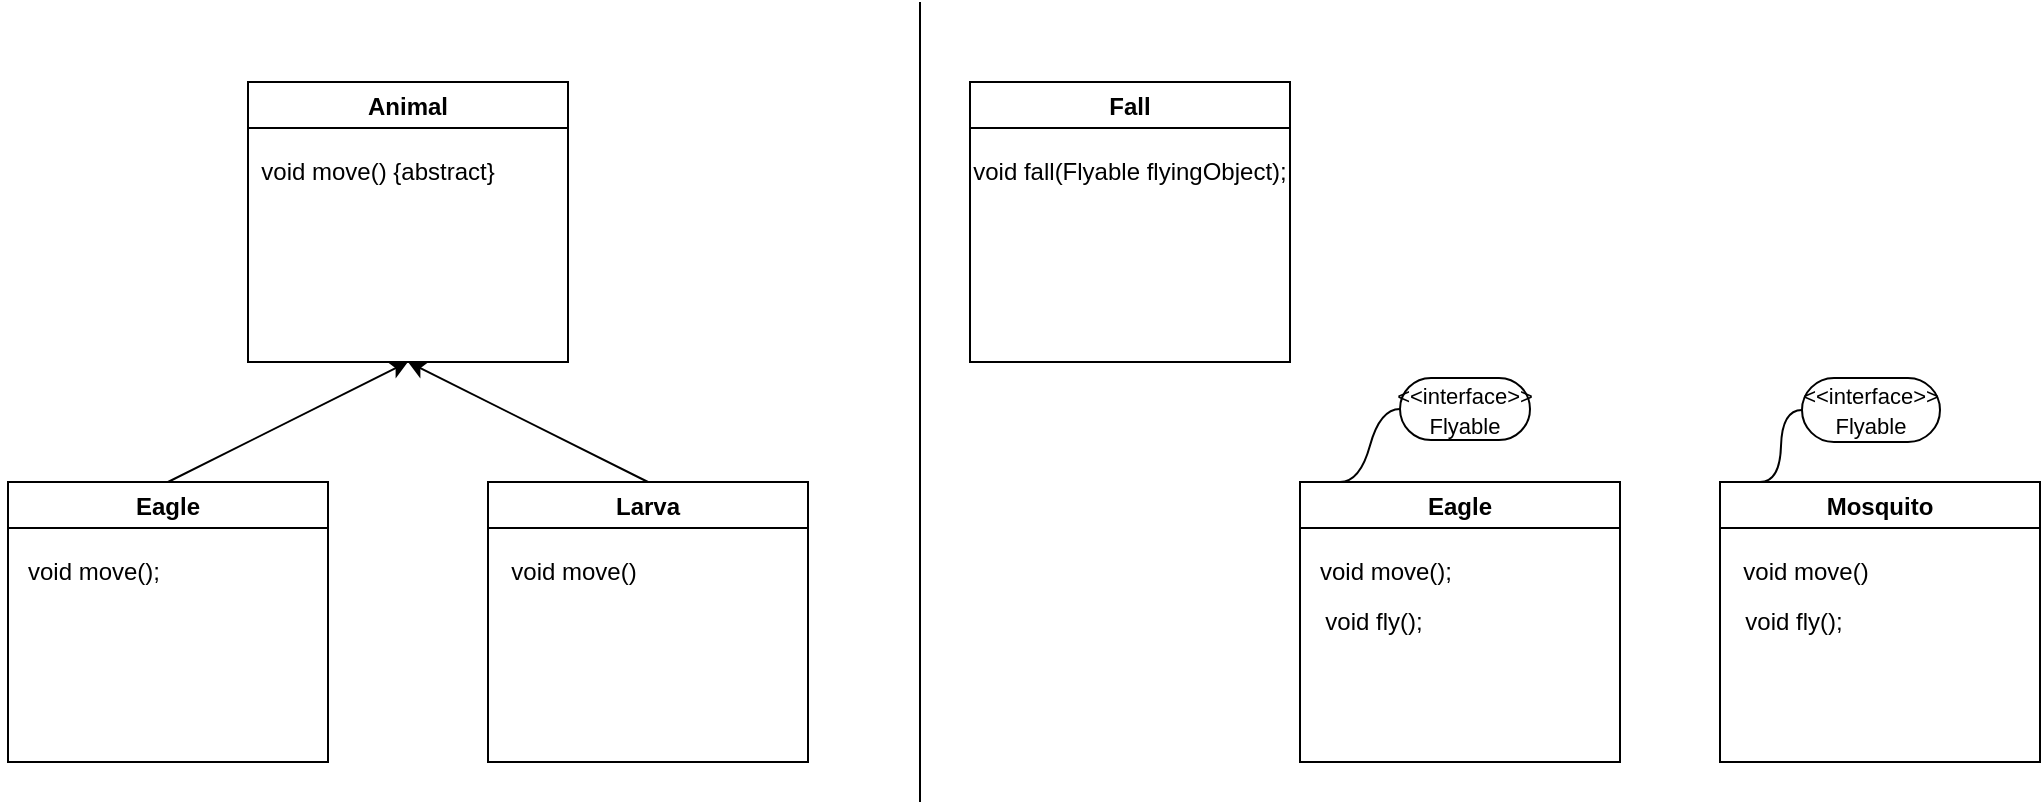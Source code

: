 <mxfile version="20.3.6" type="github">
  <diagram id="yzttvGL6DYm58Yo7VKV4" name="페이지-1">
    <mxGraphModel dx="868" dy="450" grid="1" gridSize="10" guides="1" tooltips="1" connect="1" arrows="1" fold="1" page="1" pageScale="1" pageWidth="1169" pageHeight="1654" math="0" shadow="0">
      <root>
        <mxCell id="0" />
        <mxCell id="1" parent="0" />
        <mxCell id="sEVOvVoNb_-aRAVPJVFR-3" value="Animal" style="swimlane;" vertex="1" parent="1">
          <mxGeometry x="224" y="80" width="160" height="140" as="geometry" />
        </mxCell>
        <mxCell id="sEVOvVoNb_-aRAVPJVFR-6" value="void move() {abstract}" style="text;html=1;strokeColor=none;fillColor=none;align=center;verticalAlign=middle;whiteSpace=wrap;rounded=0;" vertex="1" parent="sEVOvVoNb_-aRAVPJVFR-3">
          <mxGeometry y="30" width="130" height="30" as="geometry" />
        </mxCell>
        <mxCell id="sEVOvVoNb_-aRAVPJVFR-4" value="Larva" style="swimlane;" vertex="1" parent="1">
          <mxGeometry x="344" y="280" width="160" height="140" as="geometry" />
        </mxCell>
        <mxCell id="sEVOvVoNb_-aRAVPJVFR-11" value="void move()&lt;span style=&quot;color: rgba(0, 0, 0, 0); font-family: monospace; font-size: 0px; text-align: start;&quot;&gt;%3CmxGraphModel%3E%3Croot%3E%3CmxCell%20id%3D%220%22%2F%3E%3CmxCell%20id%3D%221%22%20parent%3D%220%22%2F%3E%3CmxCell%20id%3D%222%22%20value%3D%22%22%20style%3D%22endArrow%3Dclassic%3Bhtml%3D1%3Brounded%3D0%3BexitX%3D0.5%3BexitY%3D0%3BexitDx%3D0%3BexitDy%3D0%3B%22%20edge%3D%221%22%20parent%3D%221%22%3E%3CmxGeometry%20width%3D%2250%22%20height%3D%2250%22%20relative%3D%221%22%20as%3D%22geometry%22%3E%3CmxPoint%20x%3D%2280%22%20y%3D%22240%22%20as%3D%22sourcePoint%22%2F%3E%3CmxPoint%20x%3D%22200%22%20y%3D%22180%22%20as%3D%22targetPoint%22%2F%3E%3C%2FmxGeometry%3E%3C%2FmxCell%3E%3C%2Froot%3E%3C%2FmxGraphModel%3&lt;/span&gt;" style="text;html=1;strokeColor=none;fillColor=none;align=center;verticalAlign=middle;whiteSpace=wrap;rounded=0;" vertex="1" parent="sEVOvVoNb_-aRAVPJVFR-4">
          <mxGeometry x="-4" y="30" width="94" height="30" as="geometry" />
        </mxCell>
        <mxCell id="sEVOvVoNb_-aRAVPJVFR-5" value="Eagle" style="swimlane;" vertex="1" parent="1">
          <mxGeometry x="104" y="280" width="160" height="140" as="geometry" />
        </mxCell>
        <mxCell id="sEVOvVoNb_-aRAVPJVFR-10" value="void move();&lt;span style=&quot;color: rgba(0, 0, 0, 0); font-family: monospace; font-size: 0px; text-align: start;&quot;&gt;%3CmxGraphModel%3E%3Croot%3E%3CmxCell%20id%3D%220%22%2F%3E%3CmxCell%20id%3D%221%22%20parent%3D%220%22%2F%3E%3CmxCell%20id%3D%222%22%20value%3D%22%22%20style%3D%22endArrow%3Dclassic%3Bhtml%3D1%3Brounded%3D0%3BexitX%3D0.5%3BexitY%3D0%3BexitDx%3D0%3BexitDy%3D0%3B%22%20edge%3D%221%22%20parent%3D%221%22%3E%3CmxGeometry%20width%3D%2250%22%20height%3D%2250%22%20relative%3D%221%22%20as%3D%22geometry%22%3E%3CmxPoint%20x%3D%2280%22%20y%3D%22240%22%20as%3D%22sourcePoint%22%2F%3E%3CmxPoint%20x%3D%22200%22%20y%3D%22180%22%20as%3D%22targetPoint%22%2F%3E%3C%2FmxGeometry%3E%3C%2FmxCell%3E%3C%2Froot%3E%3C%2FmxGraphModel%3E&lt;/span&gt;" style="text;html=1;strokeColor=none;fillColor=none;align=center;verticalAlign=middle;whiteSpace=wrap;rounded=0;" vertex="1" parent="sEVOvVoNb_-aRAVPJVFR-5">
          <mxGeometry x="-4" y="30" width="94" height="30" as="geometry" />
        </mxCell>
        <mxCell id="sEVOvVoNb_-aRAVPJVFR-8" value="" style="endArrow=classic;html=1;rounded=0;exitX=0.5;exitY=0;exitDx=0;exitDy=0;" edge="1" parent="1" source="sEVOvVoNb_-aRAVPJVFR-5">
          <mxGeometry width="50" height="50" relative="1" as="geometry">
            <mxPoint x="254" y="270" as="sourcePoint" />
            <mxPoint x="304" y="220" as="targetPoint" />
          </mxGeometry>
        </mxCell>
        <mxCell id="sEVOvVoNb_-aRAVPJVFR-9" value="" style="endArrow=classic;html=1;rounded=0;exitX=0.5;exitY=0;exitDx=0;exitDy=0;entryX=0.5;entryY=1;entryDx=0;entryDy=0;" edge="1" parent="1" source="sEVOvVoNb_-aRAVPJVFR-4" target="sEVOvVoNb_-aRAVPJVFR-3">
          <mxGeometry width="50" height="50" relative="1" as="geometry">
            <mxPoint x="194" y="290" as="sourcePoint" />
            <mxPoint x="314" y="230" as="targetPoint" />
          </mxGeometry>
        </mxCell>
        <mxCell id="sEVOvVoNb_-aRAVPJVFR-12" value="" style="endArrow=none;html=1;rounded=0;" edge="1" parent="1">
          <mxGeometry width="50" height="50" relative="1" as="geometry">
            <mxPoint x="560" y="440" as="sourcePoint" />
            <mxPoint x="560" y="40" as="targetPoint" />
          </mxGeometry>
        </mxCell>
        <mxCell id="sEVOvVoNb_-aRAVPJVFR-14" value="Fall" style="swimlane;" vertex="1" parent="1">
          <mxGeometry x="585" y="80" width="160" height="140" as="geometry" />
        </mxCell>
        <mxCell id="sEVOvVoNb_-aRAVPJVFR-15" value="void fall(Flyable flyingObject);" style="text;html=1;strokeColor=none;fillColor=none;align=center;verticalAlign=middle;whiteSpace=wrap;rounded=0;" vertex="1" parent="sEVOvVoNb_-aRAVPJVFR-14">
          <mxGeometry y="30" width="160" height="30" as="geometry" />
        </mxCell>
        <mxCell id="sEVOvVoNb_-aRAVPJVFR-21" value="Eagle" style="swimlane;" vertex="1" parent="1">
          <mxGeometry x="750" y="280" width="160" height="140" as="geometry" />
        </mxCell>
        <mxCell id="sEVOvVoNb_-aRAVPJVFR-22" value="void move();&lt;span style=&quot;color: rgba(0, 0, 0, 0); font-family: monospace; font-size: 0px; text-align: start;&quot;&gt;%3CmxGraphModel%3E%3Croot%3E%3CmxCell%20id%3D%220%22%2F%3E%3CmxCell%20id%3D%221%22%20parent%3D%220%22%2F%3E%3CmxCell%20id%3D%222%22%20value%3D%22%22%20style%3D%22endArrow%3Dclassic%3Bhtml%3D1%3Brounded%3D0%3BexitX%3D0.5%3BexitY%3D0%3BexitDx%3D0%3BexitDy%3D0%3B%22%20edge%3D%221%22%20parent%3D%221%22%3E%3CmxGeometry%20width%3D%2250%22%20height%3D%2250%22%20relative%3D%221%22%20as%3D%22geometry%22%3E%3CmxPoint%20x%3D%2280%22%20y%3D%22240%22%20as%3D%22sourcePoint%22%2F%3E%3CmxPoint%20x%3D%22200%22%20y%3D%22180%22%20as%3D%22targetPoint%22%2F%3E%3C%2FmxGeometry%3E%3C%2FmxCell%3E%3C%2Froot%3E%3C%2FmxGraphModel%3E&lt;/span&gt;" style="text;html=1;strokeColor=none;fillColor=none;align=center;verticalAlign=middle;whiteSpace=wrap;rounded=0;" vertex="1" parent="sEVOvVoNb_-aRAVPJVFR-21">
          <mxGeometry x="-4" y="30" width="94" height="30" as="geometry" />
        </mxCell>
        <mxCell id="sEVOvVoNb_-aRAVPJVFR-26" value="void fly();&lt;span style=&quot;color: rgba(0, 0, 0, 0); font-family: monospace; font-size: 0px; text-align: start;&quot;&gt;%3CmxGraphModel%3E%3Croot%3E%3CmxCell%20id%3D%220%22%2F%3E%3CmxCell%20id%3D%221%22%20parent%3D%220%22%2F%3E%3CmxCell%20id%3D%222%22%20value%3D%22%22%20style%3D%22endArrow%3Dclassic%3Bhtml%3D1%3Brounded%3D0%3BexitX%3D0.5%3BexitY%3D0%3BexitDx%3D0%3BexitDy%3D0%3B%22%20edge%3D%221%22%20parent%3D%221%22%3E%3CmxGeometry%20width%3D%2250%22%20height%3D%2250%22%20relative%3D%221%22%20as%3D%22geometry%22%3E%3CmxPoint%20x%3D%2280%22%20y%3D%22240%22%20as%3D%22sourcePoint%22%2F%3E%3CmxPoint%20x%3D%22200%22%20y%3D%22180%22%20as%3D%22targetPoint%22%2F%3E%3C%2FmxGeometry%3E%3C%2FmxCell%3E%3C%2Froot%3E%3C%2FmxGraphModel%3E&lt;/span&gt;" style="text;html=1;strokeColor=none;fillColor=none;align=center;verticalAlign=middle;whiteSpace=wrap;rounded=0;" vertex="1" parent="sEVOvVoNb_-aRAVPJVFR-21">
          <mxGeometry x="-10" y="55" width="94" height="30" as="geometry" />
        </mxCell>
        <mxCell id="sEVOvVoNb_-aRAVPJVFR-23" value="Mosquito" style="swimlane;" vertex="1" parent="1">
          <mxGeometry x="960" y="280" width="160" height="140" as="geometry" />
        </mxCell>
        <mxCell id="sEVOvVoNb_-aRAVPJVFR-24" value="void move()&lt;span style=&quot;color: rgba(0, 0, 0, 0); font-family: monospace; font-size: 0px; text-align: start;&quot;&gt;%3CmxGraphModel%3E%3Croot%3E%3CmxCell%20id%3D%220%22%2F%3E%3CmxCell%20id%3D%221%22%20parent%3D%220%22%2F%3E%3CmxCell%20id%3D%222%22%20value%3D%22%22%20style%3D%22endArrow%3Dclassic%3Bhtml%3D1%3Brounded%3D0%3BexitX%3D0.5%3BexitY%3D0%3BexitDx%3D0%3BexitDy%3D0%3B%22%20edge%3D%221%22%20parent%3D%221%22%3E%3CmxGeometry%20width%3D%2250%22%20height%3D%2250%22%20relative%3D%221%22%20as%3D%22geometry%22%3E%3CmxPoint%20x%3D%2280%22%20y%3D%22240%22%20as%3D%22sourcePoint%22%2F%3E%3CmxPoint%20x%3D%22200%22%20y%3D%22180%22%20as%3D%22targetPoint%22%2F%3E%3C%2FmxGeometry%3E%3C%2FmxCell%3E%3C%2Froot%3E%3C%2FmxGraphModel%3&lt;/span&gt;" style="text;html=1;strokeColor=none;fillColor=none;align=center;verticalAlign=middle;whiteSpace=wrap;rounded=0;" vertex="1" parent="sEVOvVoNb_-aRAVPJVFR-23">
          <mxGeometry x="-4" y="30" width="94" height="30" as="geometry" />
        </mxCell>
        <mxCell id="sEVOvVoNb_-aRAVPJVFR-27" value="void fly();&lt;span style=&quot;color: rgba(0, 0, 0, 0); font-family: monospace; font-size: 0px; text-align: start;&quot;&gt;%3CmxGraphModel%3E%3Croot%3E%3CmxCell%20id%3D%220%22%2F%3E%3CmxCell%20id%3D%221%22%20parent%3D%220%22%2F%3E%3CmxCell%20id%3D%222%22%20value%3D%22%22%20style%3D%22endArrow%3Dclassic%3Bhtml%3D1%3Brounded%3D0%3BexitX%3D0.5%3BexitY%3D0%3BexitDx%3D0%3BexitDy%3D0%3B%22%20edge%3D%221%22%20parent%3D%221%22%3E%3CmxGeometry%20width%3D%2250%22%20height%3D%2250%22%20relative%3D%221%22%20as%3D%22geometry%22%3E%3CmxPoint%20x%3D%2280%22%20y%3D%22240%22%20as%3D%22sourcePoint%22%2F%3E%3CmxPoint%20x%3D%22200%22%20y%3D%22180%22%20as%3D%22targetPoint%22%2F%3E%3C%2FmxGeometry%3E%3C%2FmxCell%3E%3C%2Froot%3E%3C%2FmxGraphModel%3E&lt;/span&gt;" style="text;html=1;strokeColor=none;fillColor=none;align=center;verticalAlign=middle;whiteSpace=wrap;rounded=0;" vertex="1" parent="sEVOvVoNb_-aRAVPJVFR-23">
          <mxGeometry x="-10" y="55" width="94" height="30" as="geometry" />
        </mxCell>
        <mxCell id="sEVOvVoNb_-aRAVPJVFR-28" value="&lt;font style=&quot;font-size: 11px;&quot;&gt;&amp;lt;&amp;lt;interface&amp;gt;&amp;gt;&lt;br&gt;Flyable&lt;/font&gt;" style="whiteSpace=wrap;html=1;rounded=1;arcSize=50;align=center;verticalAlign=middle;strokeWidth=1;autosize=1;spacing=4;treeFolding=1;treeMoving=1;newEdgeStyle={&quot;edgeStyle&quot;:&quot;entityRelationEdgeStyle&quot;,&quot;startArrow&quot;:&quot;none&quot;,&quot;endArrow&quot;:&quot;none&quot;,&quot;segment&quot;:10,&quot;curved&quot;:1};" vertex="1" parent="1">
          <mxGeometry x="800" y="228" width="65" height="31" as="geometry" />
        </mxCell>
        <mxCell id="sEVOvVoNb_-aRAVPJVFR-29" value="" style="edgeStyle=entityRelationEdgeStyle;startArrow=none;endArrow=none;segment=10;curved=1;rounded=0;" edge="1" target="sEVOvVoNb_-aRAVPJVFR-28" parent="1">
          <mxGeometry relative="1" as="geometry">
            <mxPoint x="770" y="280" as="sourcePoint" />
          </mxGeometry>
        </mxCell>
        <mxCell id="sEVOvVoNb_-aRAVPJVFR-30" value="&lt;font style=&quot;font-size: 11px;&quot;&gt;&amp;lt;&amp;lt;interface&amp;gt;&amp;gt;&lt;br&gt;Flyable&lt;/font&gt;" style="whiteSpace=wrap;html=1;rounded=1;arcSize=50;align=center;verticalAlign=middle;strokeWidth=1;autosize=1;spacing=4;treeFolding=1;treeMoving=1;newEdgeStyle={&quot;edgeStyle&quot;:&quot;entityRelationEdgeStyle&quot;,&quot;startArrow&quot;:&quot;none&quot;,&quot;endArrow&quot;:&quot;none&quot;,&quot;segment&quot;:10,&quot;curved&quot;:1};direction=west;" vertex="1" parent="1">
          <mxGeometry x="1001" y="228" width="69" height="32" as="geometry" />
        </mxCell>
        <mxCell id="sEVOvVoNb_-aRAVPJVFR-31" value="" style="edgeStyle=entityRelationEdgeStyle;startArrow=none;endArrow=none;segment=10;curved=1;rounded=0;" edge="1" parent="1" target="sEVOvVoNb_-aRAVPJVFR-30">
          <mxGeometry relative="1" as="geometry">
            <mxPoint x="980" y="280" as="sourcePoint" />
          </mxGeometry>
        </mxCell>
      </root>
    </mxGraphModel>
  </diagram>
</mxfile>

